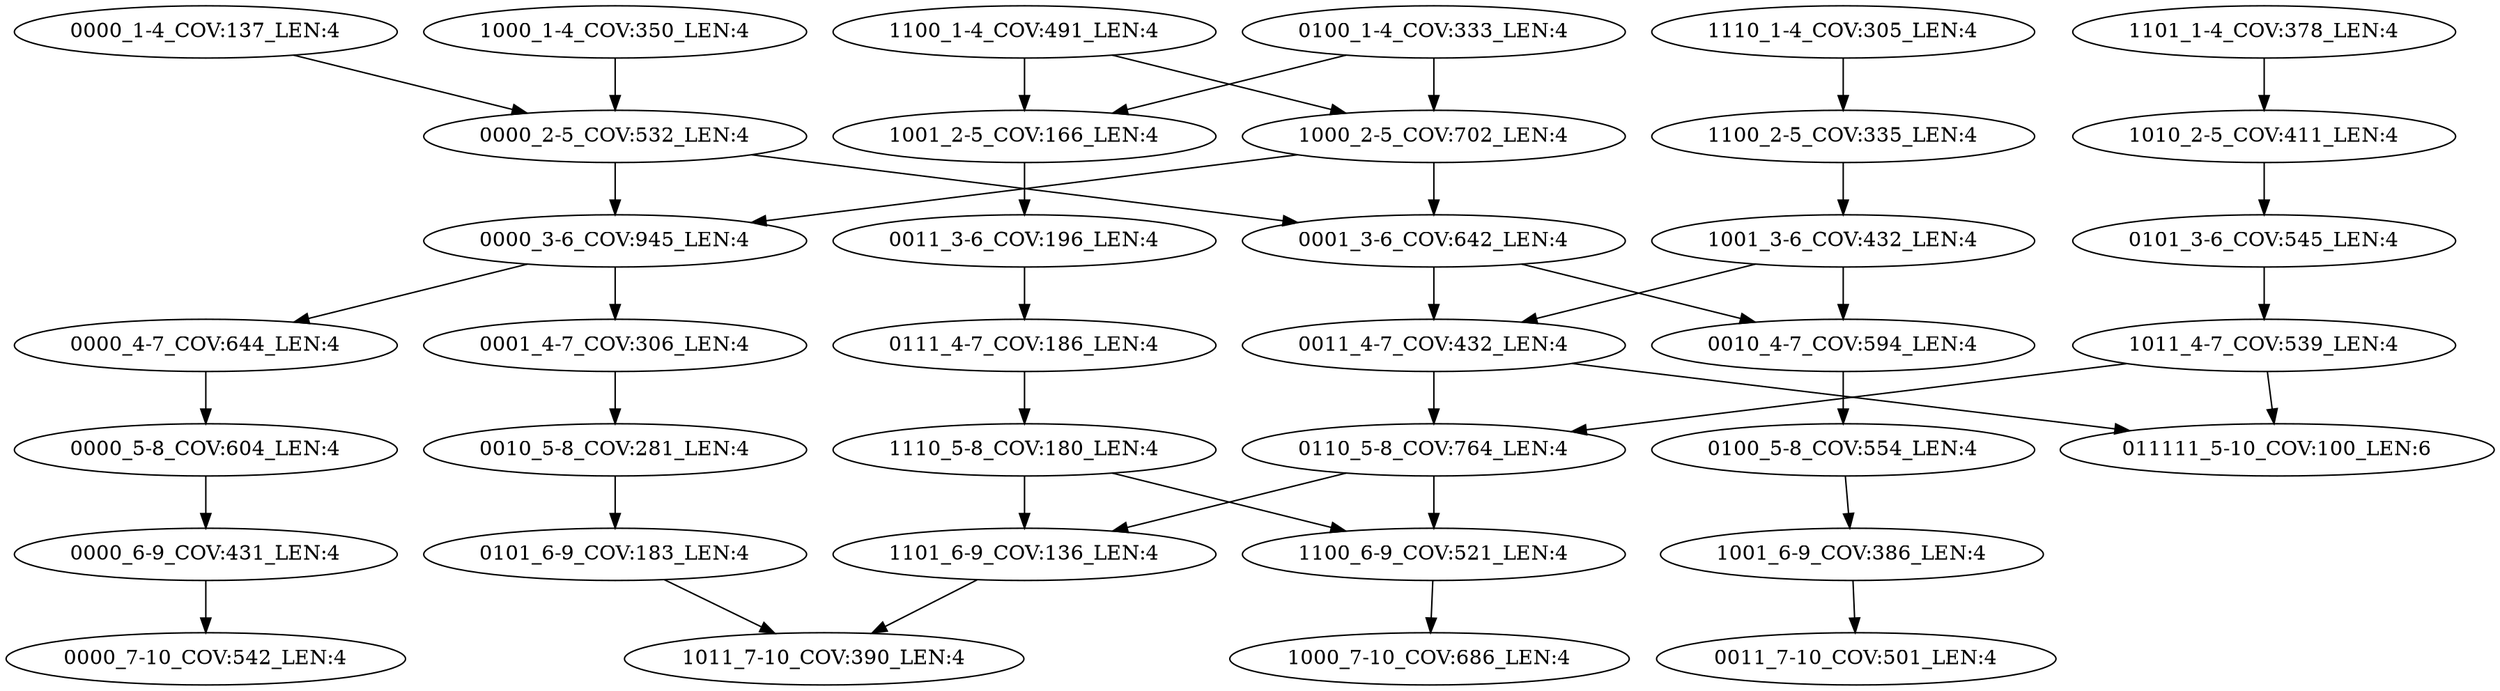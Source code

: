 digraph G {
    "0000_4-7_COV:644_LEN:4" -> "0000_5-8_COV:604_LEN:4";
    "1100_6-9_COV:521_LEN:4" -> "1000_7-10_COV:686_LEN:4";
    "0000_5-8_COV:604_LEN:4" -> "0000_6-9_COV:431_LEN:4";
    "0101_6-9_COV:183_LEN:4" -> "1011_7-10_COV:390_LEN:4";
    "0101_3-6_COV:545_LEN:4" -> "1011_4-7_COV:539_LEN:4";
    "0010_4-7_COV:594_LEN:4" -> "0100_5-8_COV:554_LEN:4";
    "1110_1-4_COV:305_LEN:4" -> "1100_2-5_COV:335_LEN:4";
    "0000_3-6_COV:945_LEN:4" -> "0000_4-7_COV:644_LEN:4";
    "0000_3-6_COV:945_LEN:4" -> "0001_4-7_COV:306_LEN:4";
    "1100_1-4_COV:491_LEN:4" -> "1000_2-5_COV:702_LEN:4";
    "1100_1-4_COV:491_LEN:4" -> "1001_2-5_COV:166_LEN:4";
    "1000_2-5_COV:702_LEN:4" -> "0000_3-6_COV:945_LEN:4";
    "1000_2-5_COV:702_LEN:4" -> "0001_3-6_COV:642_LEN:4";
    "0111_4-7_COV:186_LEN:4" -> "1110_5-8_COV:180_LEN:4";
    "1000_1-4_COV:350_LEN:4" -> "0000_2-5_COV:532_LEN:4";
    "0000_6-9_COV:431_LEN:4" -> "0000_7-10_COV:542_LEN:4";
    "1001_3-6_COV:432_LEN:4" -> "0010_4-7_COV:594_LEN:4";
    "1001_3-6_COV:432_LEN:4" -> "0011_4-7_COV:432_LEN:4";
    "0110_5-8_COV:764_LEN:4" -> "1100_6-9_COV:521_LEN:4";
    "0110_5-8_COV:764_LEN:4" -> "1101_6-9_COV:136_LEN:4";
    "0010_5-8_COV:281_LEN:4" -> "0101_6-9_COV:183_LEN:4";
    "0001_3-6_COV:642_LEN:4" -> "0010_4-7_COV:594_LEN:4";
    "0001_3-6_COV:642_LEN:4" -> "0011_4-7_COV:432_LEN:4";
    "1100_2-5_COV:335_LEN:4" -> "1001_3-6_COV:432_LEN:4";
    "0100_1-4_COV:333_LEN:4" -> "1000_2-5_COV:702_LEN:4";
    "0100_1-4_COV:333_LEN:4" -> "1001_2-5_COV:166_LEN:4";
    "0011_3-6_COV:196_LEN:4" -> "0111_4-7_COV:186_LEN:4";
    "1101_6-9_COV:136_LEN:4" -> "1011_7-10_COV:390_LEN:4";
    "1001_6-9_COV:386_LEN:4" -> "0011_7-10_COV:501_LEN:4";
    "0001_4-7_COV:306_LEN:4" -> "0010_5-8_COV:281_LEN:4";
    "1011_4-7_COV:539_LEN:4" -> "011111_5-10_COV:100_LEN:6";
    "1011_4-7_COV:539_LEN:4" -> "0110_5-8_COV:764_LEN:4";
    "0100_5-8_COV:554_LEN:4" -> "1001_6-9_COV:386_LEN:4";
    "0011_4-7_COV:432_LEN:4" -> "011111_5-10_COV:100_LEN:6";
    "0011_4-7_COV:432_LEN:4" -> "0110_5-8_COV:764_LEN:4";
    "0000_2-5_COV:532_LEN:4" -> "0000_3-6_COV:945_LEN:4";
    "0000_2-5_COV:532_LEN:4" -> "0001_3-6_COV:642_LEN:4";
    "0000_1-4_COV:137_LEN:4" -> "0000_2-5_COV:532_LEN:4";
    "1101_1-4_COV:378_LEN:4" -> "1010_2-5_COV:411_LEN:4";
    "1010_2-5_COV:411_LEN:4" -> "0101_3-6_COV:545_LEN:4";
    "1001_2-5_COV:166_LEN:4" -> "0011_3-6_COV:196_LEN:4";
    "1110_5-8_COV:180_LEN:4" -> "1100_6-9_COV:521_LEN:4";
    "1110_5-8_COV:180_LEN:4" -> "1101_6-9_COV:136_LEN:4";
}
